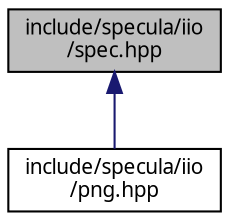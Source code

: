 digraph "include/specula/iio/spec.hpp"
{
 // LATEX_PDF_SIZE
  bgcolor="transparent";
  edge [fontname="Iosevka",fontsize="10",labelfontname="Iosevka",labelfontsize="10"];
  node [fontname="Iosevka",fontsize="10",shape=record];
  Node1 [label="include/specula/iio\l/spec.hpp",height=0.2,width=0.4,color="black", fillcolor="grey75", style="filled", fontcolor="black",tooltip="ImageIO base image specification data struct."];
  Node1 -> Node2 [dir="back",color="midnightblue",fontsize="10",style="solid",fontname="Iosevka"];
  Node2 [label="include/specula/iio\l/png.hpp",height=0.2,width=0.4,color="black",URL="$png_8hpp.html",tooltip="ImageIO PNG image classes."];
}
